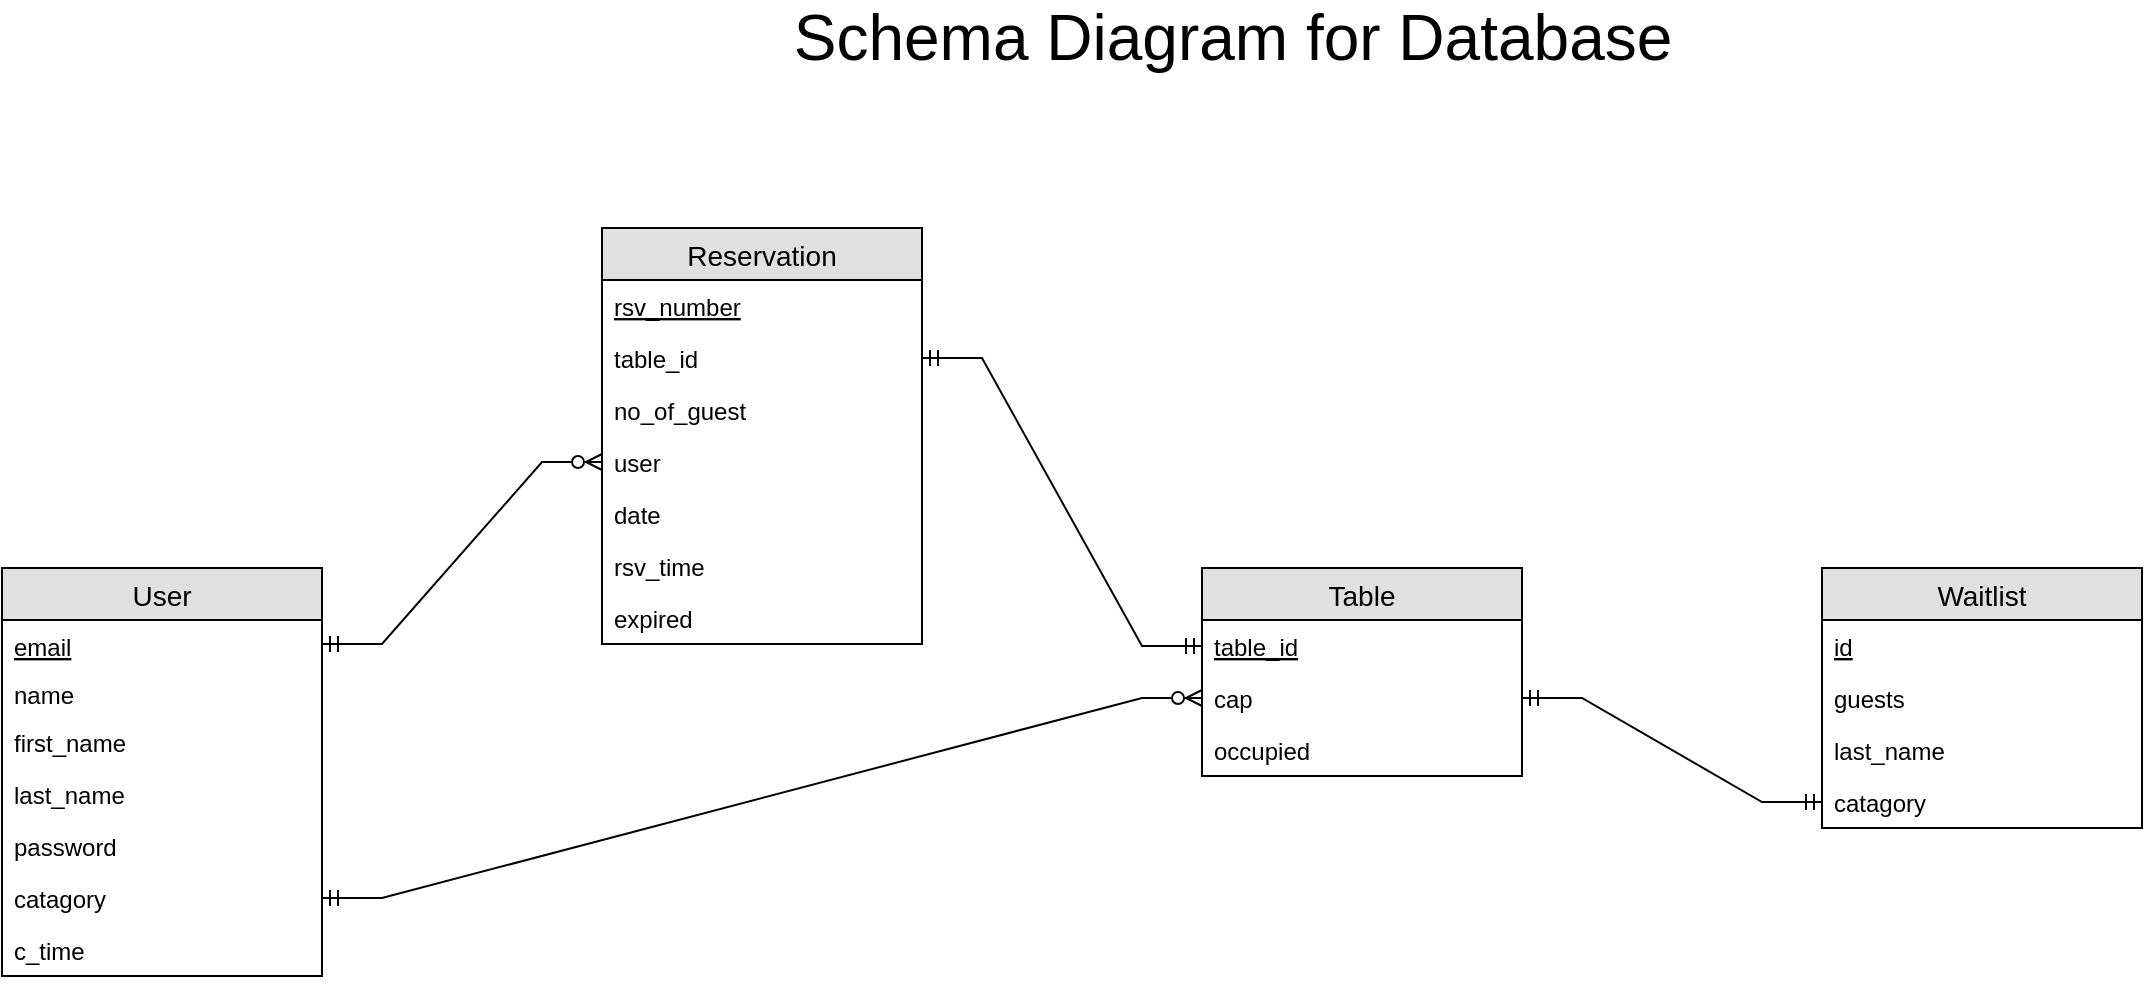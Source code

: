 <mxfile version="12.8.8" type="device"><diagram id="C5RBs43oDa-KdzZeNtuy" name="Page-1"><mxGraphModel dx="1738" dy="1124" grid="1" gridSize="10" guides="1" tooltips="1" connect="1" arrows="1" fold="1" page="1" pageScale="1" pageWidth="1600" pageHeight="900" math="0" shadow="0"><root><mxCell id="WIyWlLk6GJQsqaUBKTNV-0"/><mxCell id="WIyWlLk6GJQsqaUBKTNV-1" parent="WIyWlLk6GJQsqaUBKTNV-0"/><mxCell id="TUOOT5B0xVK5Oo_kzOyd-32" value="&lt;font style=&quot;font-size: 32px&quot;&gt;&lt;font style=&quot;font-size: 32px&quot;&gt;Schema Diagram for &lt;/font&gt;&lt;/font&gt;&lt;font style=&quot;font-size: 32px&quot;&gt;&lt;font style=&quot;font-size: 32px&quot;&gt;Database&lt;/font&gt;&lt;br&gt;&lt;/font&gt;" style="text;html=1;align=center;verticalAlign=middle;resizable=0;points=[];autosize=1;" parent="WIyWlLk6GJQsqaUBKTNV-1" vertex="1"><mxGeometry x="650" y="208" width="450" height="30" as="geometry"/></mxCell><mxCell id="jwjozO0OPWfrtXfX0I0Q-67" value="" style="edgeStyle=entityRelationEdgeStyle;fontSize=12;html=1;endArrow=ERmandOne;startArrow=ERmandOne;entryX=0;entryY=0.5;entryDx=0;entryDy=0;exitX=1;exitY=0.5;exitDx=0;exitDy=0;rounded=0;" edge="1" parent="WIyWlLk6GJQsqaUBKTNV-1" source="jwjozO0OPWfrtXfX0I0Q-12" target="jwjozO0OPWfrtXfX0I0Q-4"><mxGeometry width="100" height="100" relative="1" as="geometry"><mxPoint x="640" y="588" as="sourcePoint"/><mxPoint x="740" y="488" as="targetPoint"/></mxGeometry></mxCell><mxCell id="jwjozO0OPWfrtXfX0I0Q-68" value="" style="edgeStyle=entityRelationEdgeStyle;fontSize=12;html=1;endArrow=ERmandOne;startArrow=ERmandOne;entryX=0;entryY=0.5;entryDx=0;entryDy=0;exitX=1;exitY=0.5;exitDx=0;exitDy=0;rounded=0;" edge="1" parent="WIyWlLk6GJQsqaUBKTNV-1" source="jwjozO0OPWfrtXfX0I0Q-5" target="jwjozO0OPWfrtXfX0I0Q-24"><mxGeometry width="100" height="100" relative="1" as="geometry"><mxPoint x="1230" y="578" as="sourcePoint"/><mxPoint x="1330" y="478" as="targetPoint"/></mxGeometry></mxCell><mxCell id="jwjozO0OPWfrtXfX0I0Q-71" value="" style="edgeStyle=entityRelationEdgeStyle;fontSize=12;html=1;endArrow=ERzeroToMany;startArrow=ERmandOne;entryX=0;entryY=0.5;entryDx=0;entryDy=0;exitX=1;exitY=0.5;exitDx=0;exitDy=0;rounded=0;" edge="1" parent="WIyWlLk6GJQsqaUBKTNV-1" source="qXQYt-Zqcrl9LIeL69r9-35" target="jwjozO0OPWfrtXfX0I0Q-5"><mxGeometry width="100" height="100" relative="1" as="geometry"><mxPoint x="560" y="708" as="sourcePoint"/><mxPoint x="660" y="608" as="targetPoint"/></mxGeometry></mxCell><mxCell id="qXQYt-Zqcrl9LIeL69r9-24" value="User" style="swimlane;fontStyle=0;childLayout=stackLayout;horizontal=1;startSize=26;fillColor=#e0e0e0;horizontalStack=0;resizeParent=1;resizeParentMax=0;resizeLast=0;collapsible=1;marginBottom=0;swimlaneFillColor=#ffffff;align=center;fontSize=14;" parent="WIyWlLk6GJQsqaUBKTNV-1" vertex="1"><mxGeometry x="260" y="488" width="160" height="204" as="geometry"/></mxCell><mxCell id="qXQYt-Zqcrl9LIeL69r9-26" value="email" style="text;strokeColor=none;fillColor=none;spacingLeft=4;spacingRight=4;overflow=hidden;rotatable=0;points=[[0,0.5],[1,0.5]];portConstraint=eastwest;fontSize=12;fontStyle=4" parent="qXQYt-Zqcrl9LIeL69r9-24" vertex="1"><mxGeometry y="26" width="160" height="24" as="geometry"/></mxCell><mxCell id="qXQYt-Zqcrl9LIeL69r9-25" value="name" style="text;strokeColor=none;fillColor=none;spacingLeft=4;spacingRight=4;overflow=hidden;rotatable=0;points=[[0,0.5],[1,0.5]];portConstraint=eastwest;fontSize=12;fontStyle=0" parent="qXQYt-Zqcrl9LIeL69r9-24" vertex="1"><mxGeometry y="50" width="160" height="24" as="geometry"/></mxCell><mxCell id="TUOOT5B0xVK5Oo_kzOyd-19" value="first_name" style="text;strokeColor=none;fillColor=none;spacingLeft=4;spacingRight=4;overflow=hidden;rotatable=0;points=[[0,0.5],[1,0.5]];portConstraint=eastwest;fontSize=12;fontStyle=0" parent="qXQYt-Zqcrl9LIeL69r9-24" vertex="1"><mxGeometry y="74" width="160" height="26" as="geometry"/></mxCell><mxCell id="qXQYt-Zqcrl9LIeL69r9-27" value="last_name" style="text;strokeColor=none;fillColor=none;spacingLeft=4;spacingRight=4;overflow=hidden;rotatable=0;points=[[0,0.5],[1,0.5]];portConstraint=eastwest;fontSize=12;" parent="qXQYt-Zqcrl9LIeL69r9-24" vertex="1"><mxGeometry y="100" width="160" height="26" as="geometry"/></mxCell><mxCell id="qXQYt-Zqcrl9LIeL69r9-33" value="password" style="text;strokeColor=none;fillColor=none;spacingLeft=4;spacingRight=4;overflow=hidden;rotatable=0;points=[[0,0.5],[1,0.5]];portConstraint=eastwest;fontSize=12;" parent="qXQYt-Zqcrl9LIeL69r9-24" vertex="1"><mxGeometry y="126" width="160" height="26" as="geometry"/></mxCell><mxCell id="qXQYt-Zqcrl9LIeL69r9-35" value="catagory" style="text;strokeColor=none;fillColor=none;spacingLeft=4;spacingRight=4;overflow=hidden;rotatable=0;points=[[0,0.5],[1,0.5]];portConstraint=eastwest;fontSize=12;" parent="qXQYt-Zqcrl9LIeL69r9-24" vertex="1"><mxGeometry y="152" width="160" height="26" as="geometry"/></mxCell><mxCell id="qXQYt-Zqcrl9LIeL69r9-36" value="c_time" style="text;strokeColor=none;fillColor=none;spacingLeft=4;spacingRight=4;overflow=hidden;rotatable=0;points=[[0,0.5],[1,0.5]];portConstraint=eastwest;fontSize=12;" parent="qXQYt-Zqcrl9LIeL69r9-24" vertex="1"><mxGeometry y="178" width="160" height="26" as="geometry"/></mxCell><mxCell id="jwjozO0OPWfrtXfX0I0Q-11" value="Reservation" style="swimlane;fontStyle=0;childLayout=stackLayout;horizontal=1;startSize=26;fillColor=#e0e0e0;horizontalStack=0;resizeParent=1;resizeParentMax=0;resizeLast=0;collapsible=1;marginBottom=0;swimlaneFillColor=#ffffff;align=center;fontSize=14;" vertex="1" parent="WIyWlLk6GJQsqaUBKTNV-1"><mxGeometry x="560" y="318" width="160" height="208" as="geometry"/></mxCell><mxCell id="jwjozO0OPWfrtXfX0I0Q-13" value="rsv_number" style="text;strokeColor=none;fillColor=none;spacingLeft=4;spacingRight=4;overflow=hidden;rotatable=0;points=[[0,0.5],[1,0.5]];portConstraint=eastwest;fontSize=12;fontStyle=4" vertex="1" parent="jwjozO0OPWfrtXfX0I0Q-11"><mxGeometry y="26" width="160" height="26" as="geometry"/></mxCell><mxCell id="jwjozO0OPWfrtXfX0I0Q-12" value="table_id" style="text;strokeColor=none;fillColor=none;spacingLeft=4;spacingRight=4;overflow=hidden;rotatable=0;points=[[0,0.5],[1,0.5]];portConstraint=eastwest;fontSize=12;fontStyle=0" vertex="1" parent="jwjozO0OPWfrtXfX0I0Q-11"><mxGeometry y="52" width="160" height="26" as="geometry"/></mxCell><mxCell id="jwjozO0OPWfrtXfX0I0Q-14" value="no_of_guest&#10;" style="text;strokeColor=none;fillColor=none;spacingLeft=4;spacingRight=4;overflow=hidden;rotatable=0;points=[[0,0.5],[1,0.5]];portConstraint=eastwest;fontSize=12;" vertex="1" parent="jwjozO0OPWfrtXfX0I0Q-11"><mxGeometry y="78" width="160" height="26" as="geometry"/></mxCell><mxCell id="jwjozO0OPWfrtXfX0I0Q-16" value="user" style="text;strokeColor=none;fillColor=none;spacingLeft=4;spacingRight=4;overflow=hidden;rotatable=0;points=[[0,0.5],[1,0.5]];portConstraint=eastwest;fontSize=12;" vertex="1" parent="jwjozO0OPWfrtXfX0I0Q-11"><mxGeometry y="104" width="160" height="26" as="geometry"/></mxCell><mxCell id="jwjozO0OPWfrtXfX0I0Q-17" value="date" style="text;strokeColor=none;fillColor=none;spacingLeft=4;spacingRight=4;overflow=hidden;rotatable=0;points=[[0,0.5],[1,0.5]];portConstraint=eastwest;fontSize=12;" vertex="1" parent="jwjozO0OPWfrtXfX0I0Q-11"><mxGeometry y="130" width="160" height="26" as="geometry"/></mxCell><mxCell id="jwjozO0OPWfrtXfX0I0Q-18" value="rsv_time" style="text;strokeColor=none;fillColor=none;spacingLeft=4;spacingRight=4;overflow=hidden;rotatable=0;points=[[0,0.5],[1,0.5]];portConstraint=eastwest;fontSize=12;" vertex="1" parent="jwjozO0OPWfrtXfX0I0Q-11"><mxGeometry y="156" width="160" height="26" as="geometry"/></mxCell><mxCell id="jwjozO0OPWfrtXfX0I0Q-19" value="expired" style="text;strokeColor=none;fillColor=none;spacingLeft=4;spacingRight=4;overflow=hidden;rotatable=0;points=[[0,0.5],[1,0.5]];portConstraint=eastwest;fontSize=12;" vertex="1" parent="jwjozO0OPWfrtXfX0I0Q-11"><mxGeometry y="182" width="160" height="26" as="geometry"/></mxCell><mxCell id="jwjozO0OPWfrtXfX0I0Q-3" value="Table" style="swimlane;fontStyle=0;childLayout=stackLayout;horizontal=1;startSize=26;fillColor=#e0e0e0;horizontalStack=0;resizeParent=1;resizeParentMax=0;resizeLast=0;collapsible=1;marginBottom=0;swimlaneFillColor=#ffffff;align=center;fontSize=14;" vertex="1" parent="WIyWlLk6GJQsqaUBKTNV-1"><mxGeometry x="860" y="488" width="160" height="104" as="geometry"/></mxCell><mxCell id="jwjozO0OPWfrtXfX0I0Q-4" value="table_id" style="text;strokeColor=none;fillColor=none;spacingLeft=4;spacingRight=4;overflow=hidden;rotatable=0;points=[[0,0.5],[1,0.5]];portConstraint=eastwest;fontSize=12;fontStyle=4" vertex="1" parent="jwjozO0OPWfrtXfX0I0Q-3"><mxGeometry y="26" width="160" height="26" as="geometry"/></mxCell><mxCell id="jwjozO0OPWfrtXfX0I0Q-5" value="cap" style="text;strokeColor=none;fillColor=none;spacingLeft=4;spacingRight=4;overflow=hidden;rotatable=0;points=[[0,0.5],[1,0.5]];portConstraint=eastwest;fontSize=12;fontStyle=0" vertex="1" parent="jwjozO0OPWfrtXfX0I0Q-3"><mxGeometry y="52" width="160" height="26" as="geometry"/></mxCell><mxCell id="jwjozO0OPWfrtXfX0I0Q-6" value="occupied" style="text;strokeColor=none;fillColor=none;spacingLeft=4;spacingRight=4;overflow=hidden;rotatable=0;points=[[0,0.5],[1,0.5]];portConstraint=eastwest;fontSize=12;" vertex="1" parent="jwjozO0OPWfrtXfX0I0Q-3"><mxGeometry y="78" width="160" height="26" as="geometry"/></mxCell><mxCell id="jwjozO0OPWfrtXfX0I0Q-20" value="Waitlist" style="swimlane;fontStyle=0;childLayout=stackLayout;horizontal=1;startSize=26;fillColor=#e0e0e0;horizontalStack=0;resizeParent=1;resizeParentMax=0;resizeLast=0;collapsible=1;marginBottom=0;swimlaneFillColor=#ffffff;align=center;fontSize=14;" vertex="1" parent="WIyWlLk6GJQsqaUBKTNV-1"><mxGeometry x="1170" y="488" width="160" height="130" as="geometry"/></mxCell><mxCell id="jwjozO0OPWfrtXfX0I0Q-57" value="id" style="text;strokeColor=none;fillColor=none;spacingLeft=4;spacingRight=4;overflow=hidden;rotatable=0;points=[[0,0.5],[1,0.5]];portConstraint=eastwest;fontSize=12;fontStyle=4" vertex="1" parent="jwjozO0OPWfrtXfX0I0Q-20"><mxGeometry y="26" width="160" height="26" as="geometry"/></mxCell><mxCell id="jwjozO0OPWfrtXfX0I0Q-22" value="guests" style="text;strokeColor=none;fillColor=none;spacingLeft=4;spacingRight=4;overflow=hidden;rotatable=0;points=[[0,0.5],[1,0.5]];portConstraint=eastwest;fontSize=12;fontStyle=0" vertex="1" parent="jwjozO0OPWfrtXfX0I0Q-20"><mxGeometry y="52" width="160" height="26" as="geometry"/></mxCell><mxCell id="jwjozO0OPWfrtXfX0I0Q-23" value="last_name" style="text;strokeColor=none;fillColor=none;spacingLeft=4;spacingRight=4;overflow=hidden;rotatable=0;points=[[0,0.5],[1,0.5]];portConstraint=eastwest;fontSize=12;" vertex="1" parent="jwjozO0OPWfrtXfX0I0Q-20"><mxGeometry y="78" width="160" height="26" as="geometry"/></mxCell><mxCell id="jwjozO0OPWfrtXfX0I0Q-24" value="catagory" style="text;strokeColor=none;fillColor=none;spacingLeft=4;spacingRight=4;overflow=hidden;rotatable=0;points=[[0,0.5],[1,0.5]];portConstraint=eastwest;fontSize=12;" vertex="1" parent="jwjozO0OPWfrtXfX0I0Q-20"><mxGeometry y="104" width="160" height="26" as="geometry"/></mxCell><mxCell id="jwjozO0OPWfrtXfX0I0Q-72" value="" style="edgeStyle=entityRelationEdgeStyle;fontSize=12;html=1;endArrow=ERzeroToMany;startArrow=ERmandOne;exitX=1;exitY=0.5;exitDx=0;exitDy=0;entryX=0;entryY=0.5;entryDx=0;entryDy=0;rounded=0;" edge="1" parent="WIyWlLk6GJQsqaUBKTNV-1" source="qXQYt-Zqcrl9LIeL69r9-26" target="jwjozO0OPWfrtXfX0I0Q-16"><mxGeometry width="100" height="100" relative="1" as="geometry"><mxPoint x="450" y="540" as="sourcePoint"/><mxPoint x="780" y="550" as="targetPoint"/></mxGeometry></mxCell></root></mxGraphModel></diagram></mxfile>